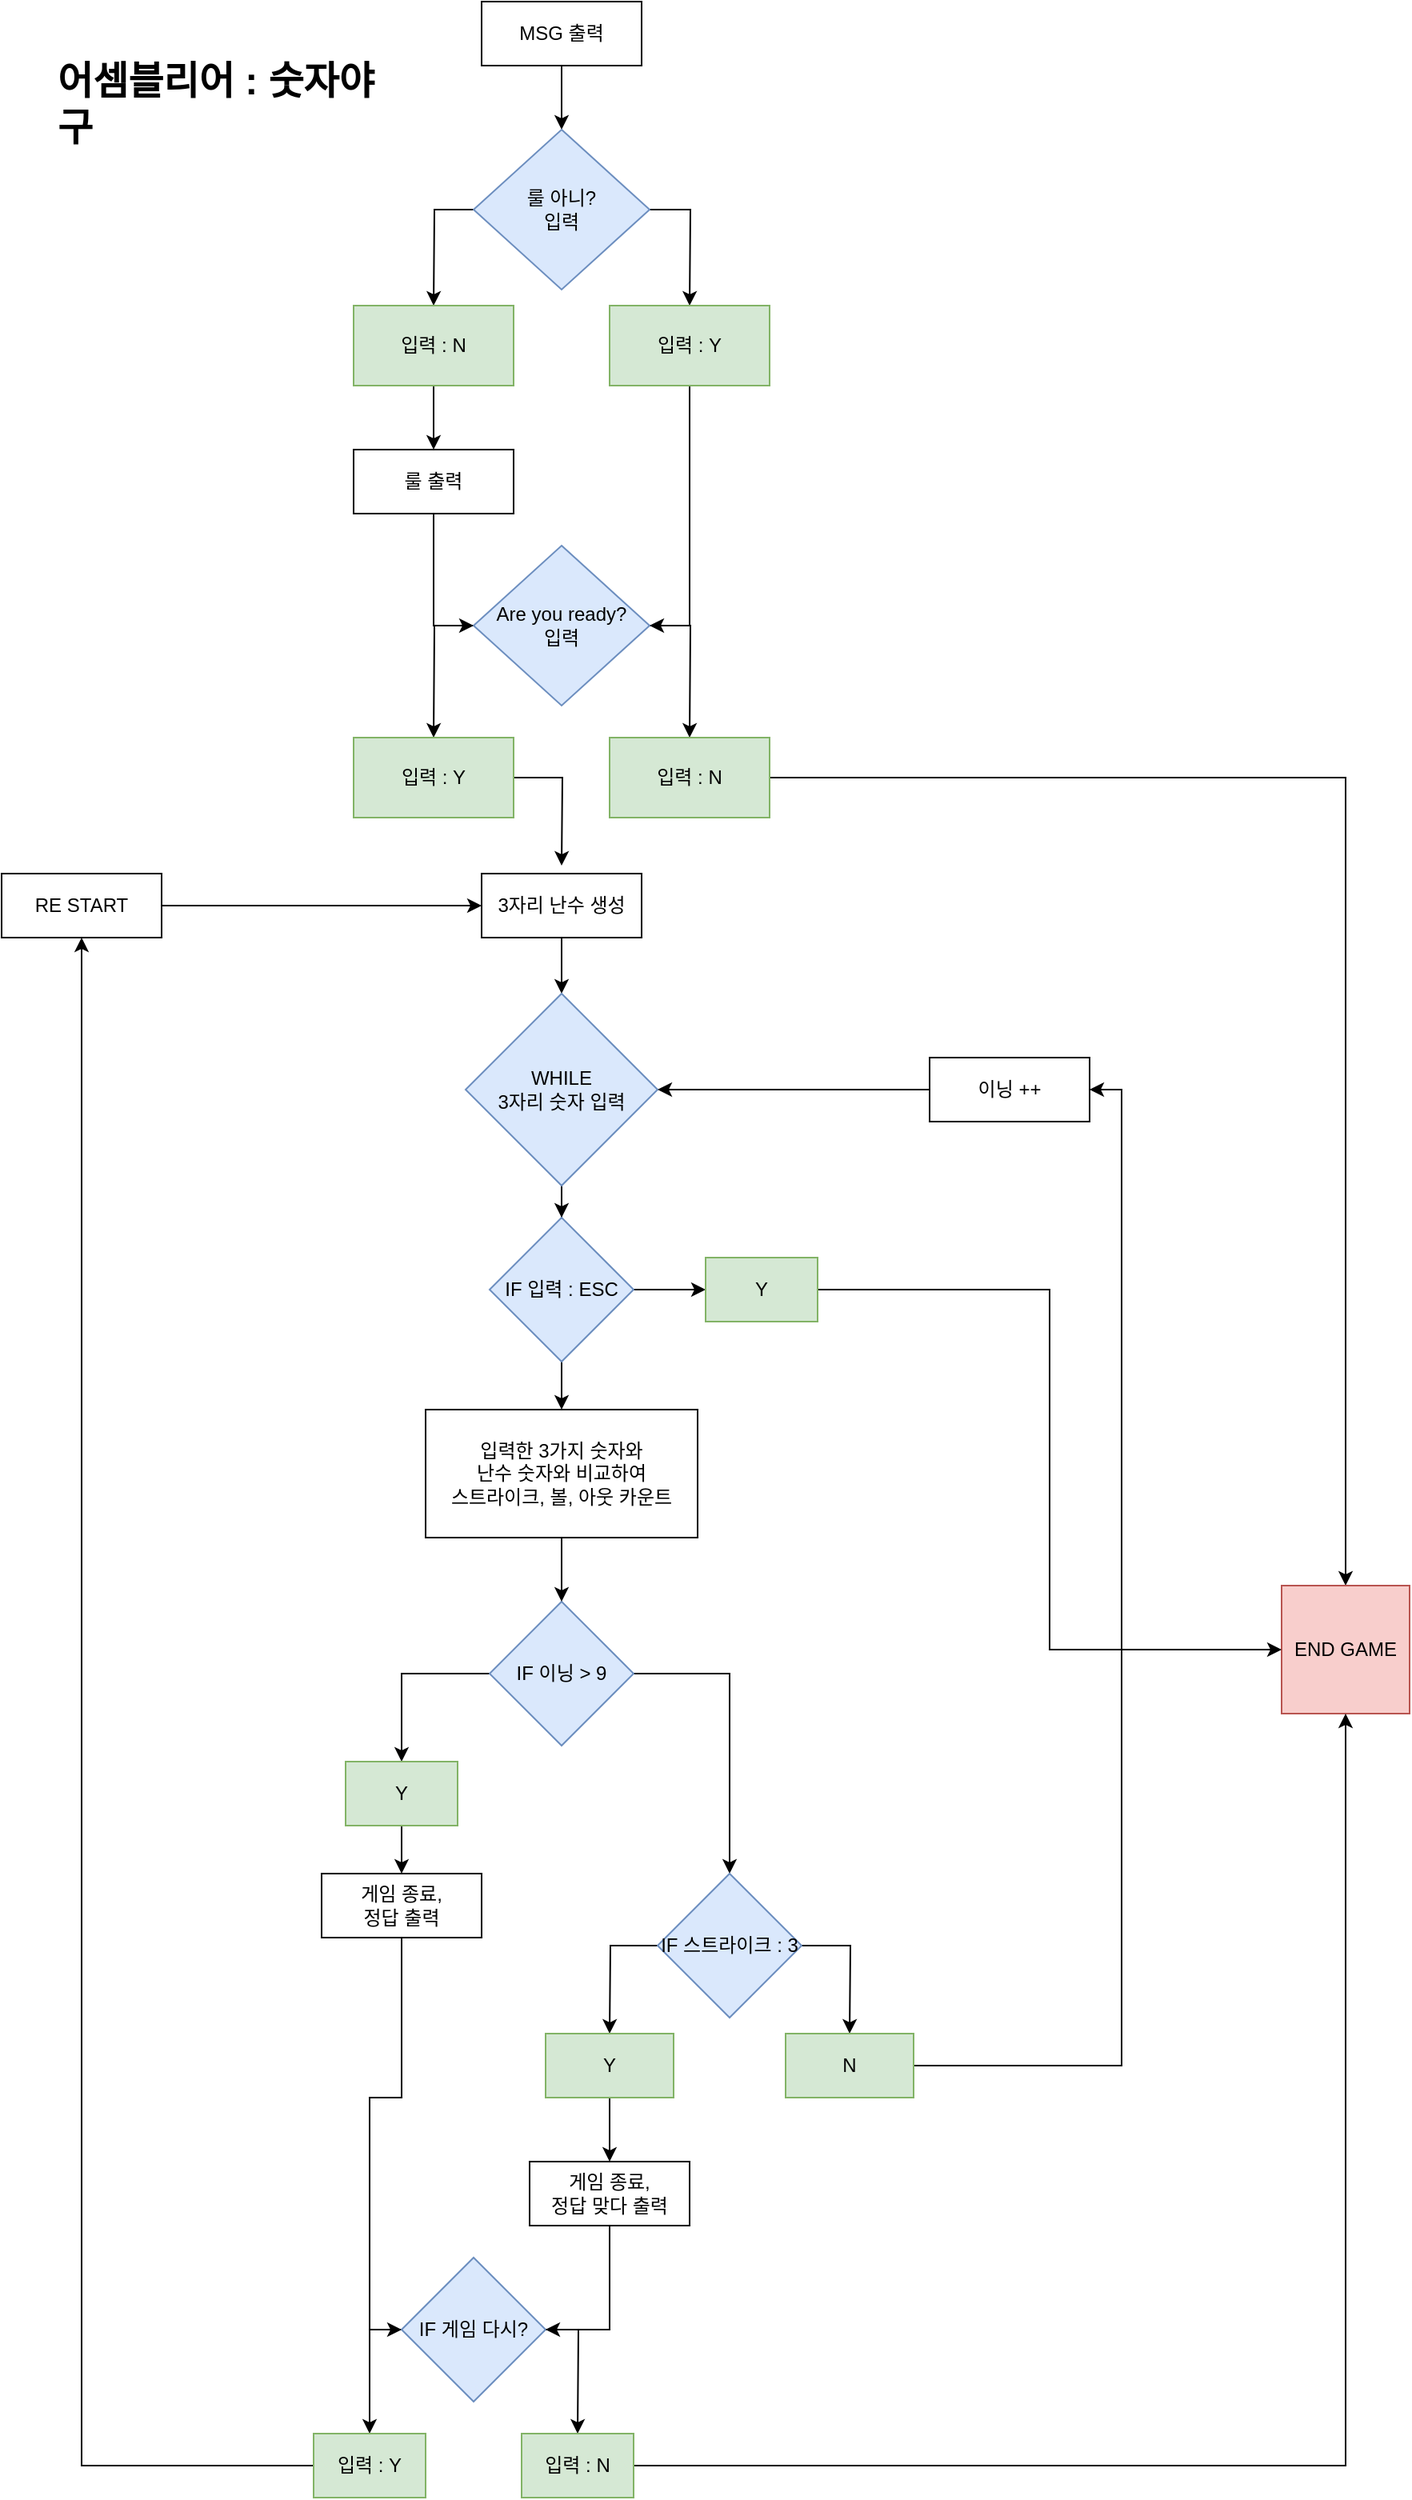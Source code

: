 <mxfile version="13.1.12" type="device"><diagram id="F-KDExuH1IosxT8SH5qb" name="Page-1"><mxGraphModel dx="946" dy="608" grid="1" gridSize="10" guides="1" tooltips="1" connect="1" arrows="1" fold="1" page="1" pageScale="1" pageWidth="2339" pageHeight="3300" math="0" shadow="0"><root><mxCell id="0"/><mxCell id="1" parent="0"/><mxCell id="2cfxPzdIRoJ0_UzUhc7M-4" style="edgeStyle=orthogonalEdgeStyle;rounded=0;orthogonalLoop=1;jettySize=auto;html=1;entryX=0.5;entryY=0;entryDx=0;entryDy=0;" edge="1" parent="1" source="2cfxPzdIRoJ0_UzUhc7M-1"><mxGeometry relative="1" as="geometry"><mxPoint x="400" y="120" as="targetPoint"/></mxGeometry></mxCell><mxCell id="2cfxPzdIRoJ0_UzUhc7M-1" value="MSG 출력" style="rounded=0;whiteSpace=wrap;html=1;" vertex="1" parent="1"><mxGeometry x="350" y="40" width="100" height="40" as="geometry"/></mxCell><mxCell id="2cfxPzdIRoJ0_UzUhc7M-11" style="edgeStyle=orthogonalEdgeStyle;rounded=0;orthogonalLoop=1;jettySize=auto;html=1;" edge="1" parent="1" source="2cfxPzdIRoJ0_UzUhc7M-6"><mxGeometry relative="1" as="geometry"><mxPoint x="320" y="230" as="targetPoint"/></mxGeometry></mxCell><mxCell id="2cfxPzdIRoJ0_UzUhc7M-12" style="edgeStyle=orthogonalEdgeStyle;rounded=0;orthogonalLoop=1;jettySize=auto;html=1;" edge="1" parent="1" source="2cfxPzdIRoJ0_UzUhc7M-6"><mxGeometry relative="1" as="geometry"><mxPoint x="480" y="230" as="targetPoint"/></mxGeometry></mxCell><mxCell id="2cfxPzdIRoJ0_UzUhc7M-6" value="룰 아니?&lt;br&gt;입력" style="rhombus;whiteSpace=wrap;html=1;fillColor=#dae8fc;strokeColor=#6c8ebf;" vertex="1" parent="1"><mxGeometry x="345" y="120" width="110" height="100" as="geometry"/></mxCell><mxCell id="2cfxPzdIRoJ0_UzUhc7M-15" style="edgeStyle=orthogonalEdgeStyle;rounded=0;orthogonalLoop=1;jettySize=auto;html=1;entryX=0.5;entryY=0;entryDx=0;entryDy=0;" edge="1" parent="1" source="2cfxPzdIRoJ0_UzUhc7M-7" target="2cfxPzdIRoJ0_UzUhc7M-14"><mxGeometry relative="1" as="geometry"/></mxCell><mxCell id="2cfxPzdIRoJ0_UzUhc7M-7" value="입력 : N" style="rounded=0;whiteSpace=wrap;html=1;fillColor=#d5e8d4;strokeColor=#82b366;" vertex="1" parent="1"><mxGeometry x="270" y="230" width="100" height="50" as="geometry"/></mxCell><mxCell id="2cfxPzdIRoJ0_UzUhc7M-21" style="edgeStyle=orthogonalEdgeStyle;rounded=0;orthogonalLoop=1;jettySize=auto;html=1;entryX=1;entryY=0.5;entryDx=0;entryDy=0;" edge="1" parent="1" source="2cfxPzdIRoJ0_UzUhc7M-8" target="2cfxPzdIRoJ0_UzUhc7M-19"><mxGeometry relative="1" as="geometry"/></mxCell><mxCell id="2cfxPzdIRoJ0_UzUhc7M-8" value="입력 : Y" style="rounded=0;whiteSpace=wrap;html=1;fillColor=#d5e8d4;strokeColor=#82b366;" vertex="1" parent="1"><mxGeometry x="430" y="230" width="100" height="50" as="geometry"/></mxCell><mxCell id="2cfxPzdIRoJ0_UzUhc7M-20" style="edgeStyle=orthogonalEdgeStyle;rounded=0;orthogonalLoop=1;jettySize=auto;html=1;entryX=0;entryY=0.5;entryDx=0;entryDy=0;" edge="1" parent="1" source="2cfxPzdIRoJ0_UzUhc7M-14" target="2cfxPzdIRoJ0_UzUhc7M-19"><mxGeometry relative="1" as="geometry"/></mxCell><mxCell id="2cfxPzdIRoJ0_UzUhc7M-14" value="룰 출력" style="rounded=0;whiteSpace=wrap;html=1;" vertex="1" parent="1"><mxGeometry x="270" y="320" width="100" height="40" as="geometry"/></mxCell><mxCell id="2cfxPzdIRoJ0_UzUhc7M-24" style="edgeStyle=orthogonalEdgeStyle;rounded=0;orthogonalLoop=1;jettySize=auto;html=1;" edge="1" parent="1" source="2cfxPzdIRoJ0_UzUhc7M-19"><mxGeometry relative="1" as="geometry"><mxPoint x="320" y="500" as="targetPoint"/></mxGeometry></mxCell><mxCell id="2cfxPzdIRoJ0_UzUhc7M-26" style="edgeStyle=orthogonalEdgeStyle;rounded=0;orthogonalLoop=1;jettySize=auto;html=1;" edge="1" parent="1" source="2cfxPzdIRoJ0_UzUhc7M-19"><mxGeometry relative="1" as="geometry"><mxPoint x="480" y="500" as="targetPoint"/></mxGeometry></mxCell><mxCell id="2cfxPzdIRoJ0_UzUhc7M-19" value="Are you ready?&lt;br&gt;입력" style="rhombus;whiteSpace=wrap;html=1;fillColor=#dae8fc;strokeColor=#6c8ebf;" vertex="1" parent="1"><mxGeometry x="345" y="380" width="110" height="100" as="geometry"/></mxCell><mxCell id="2cfxPzdIRoJ0_UzUhc7M-88" style="edgeStyle=orthogonalEdgeStyle;rounded=0;orthogonalLoop=1;jettySize=auto;html=1;" edge="1" parent="1" source="2cfxPzdIRoJ0_UzUhc7M-22"><mxGeometry relative="1" as="geometry"><mxPoint x="400.0" y="580" as="targetPoint"/></mxGeometry></mxCell><mxCell id="2cfxPzdIRoJ0_UzUhc7M-22" value="입력 : Y" style="rounded=0;whiteSpace=wrap;html=1;fillColor=#d5e8d4;strokeColor=#82b366;" vertex="1" parent="1"><mxGeometry x="270" y="500" width="100" height="50" as="geometry"/></mxCell><mxCell id="2cfxPzdIRoJ0_UzUhc7M-87" style="edgeStyle=orthogonalEdgeStyle;rounded=0;orthogonalLoop=1;jettySize=auto;html=1;entryX=0.5;entryY=0;entryDx=0;entryDy=0;" edge="1" parent="1" source="2cfxPzdIRoJ0_UzUhc7M-23" target="2cfxPzdIRoJ0_UzUhc7M-27"><mxGeometry relative="1" as="geometry"/></mxCell><mxCell id="2cfxPzdIRoJ0_UzUhc7M-23" value="입력 : N" style="rounded=0;whiteSpace=wrap;html=1;fillColor=#d5e8d4;strokeColor=#82b366;" vertex="1" parent="1"><mxGeometry x="430" y="500" width="100" height="50" as="geometry"/></mxCell><mxCell id="2cfxPzdIRoJ0_UzUhc7M-27" value="END GAME" style="whiteSpace=wrap;html=1;aspect=fixed;fillColor=#f8cecc;strokeColor=#b85450;" vertex="1" parent="1"><mxGeometry x="850" y="1030" width="80" height="80" as="geometry"/></mxCell><mxCell id="2cfxPzdIRoJ0_UzUhc7M-34" style="edgeStyle=orthogonalEdgeStyle;rounded=0;orthogonalLoop=1;jettySize=auto;html=1;entryX=0.5;entryY=0;entryDx=0;entryDy=0;" edge="1" parent="1" source="2cfxPzdIRoJ0_UzUhc7M-29" target="2cfxPzdIRoJ0_UzUhc7M-32"><mxGeometry relative="1" as="geometry"/></mxCell><mxCell id="2cfxPzdIRoJ0_UzUhc7M-29" value="3자리 난수 생성" style="rounded=0;whiteSpace=wrap;html=1;" vertex="1" parent="1"><mxGeometry x="350" y="585" width="100" height="40" as="geometry"/></mxCell><mxCell id="2cfxPzdIRoJ0_UzUhc7M-51" style="edgeStyle=orthogonalEdgeStyle;rounded=0;orthogonalLoop=1;jettySize=auto;html=1;entryX=0.5;entryY=0;entryDx=0;entryDy=0;" edge="1" parent="1" source="2cfxPzdIRoJ0_UzUhc7M-32" target="2cfxPzdIRoJ0_UzUhc7M-35"><mxGeometry relative="1" as="geometry"/></mxCell><mxCell id="2cfxPzdIRoJ0_UzUhc7M-32" value="WHILE&lt;br&gt;3자리 숫자 입력" style="rhombus;whiteSpace=wrap;html=1;fillColor=#dae8fc;strokeColor=#6c8ebf;" vertex="1" parent="1"><mxGeometry x="340" y="660" width="120" height="120" as="geometry"/></mxCell><mxCell id="2cfxPzdIRoJ0_UzUhc7M-53" style="edgeStyle=orthogonalEdgeStyle;rounded=0;orthogonalLoop=1;jettySize=auto;html=1;entryX=0.5;entryY=0;entryDx=0;entryDy=0;" edge="1" parent="1" source="2cfxPzdIRoJ0_UzUhc7M-35" target="2cfxPzdIRoJ0_UzUhc7M-52"><mxGeometry relative="1" as="geometry"/></mxCell><mxCell id="2cfxPzdIRoJ0_UzUhc7M-90" style="edgeStyle=orthogonalEdgeStyle;rounded=0;orthogonalLoop=1;jettySize=auto;html=1;entryX=0;entryY=0.5;entryDx=0;entryDy=0;" edge="1" parent="1" source="2cfxPzdIRoJ0_UzUhc7M-35" target="2cfxPzdIRoJ0_UzUhc7M-89"><mxGeometry relative="1" as="geometry"/></mxCell><mxCell id="2cfxPzdIRoJ0_UzUhc7M-35" value="IF 입력 : ESC" style="rhombus;whiteSpace=wrap;html=1;fillColor=#dae8fc;strokeColor=#6c8ebf;" vertex="1" parent="1"><mxGeometry x="355" y="800" width="90" height="90" as="geometry"/></mxCell><mxCell id="2cfxPzdIRoJ0_UzUhc7M-69" style="edgeStyle=orthogonalEdgeStyle;rounded=0;orthogonalLoop=1;jettySize=auto;html=1;entryX=0.5;entryY=0;entryDx=0;entryDy=0;" edge="1" parent="1" source="2cfxPzdIRoJ0_UzUhc7M-39" target="2cfxPzdIRoJ0_UzUhc7M-60"><mxGeometry relative="1" as="geometry"/></mxCell><mxCell id="2cfxPzdIRoJ0_UzUhc7M-70" style="edgeStyle=orthogonalEdgeStyle;rounded=0;orthogonalLoop=1;jettySize=auto;html=1;entryX=0.5;entryY=0;entryDx=0;entryDy=0;" edge="1" parent="1" source="2cfxPzdIRoJ0_UzUhc7M-39" target="2cfxPzdIRoJ0_UzUhc7M-40"><mxGeometry relative="1" as="geometry"/></mxCell><mxCell id="2cfxPzdIRoJ0_UzUhc7M-39" value="IF 이닝 &amp;gt; 9" style="rhombus;whiteSpace=wrap;html=1;fillColor=#dae8fc;strokeColor=#6c8ebf;" vertex="1" parent="1"><mxGeometry x="355" y="1040" width="90" height="90" as="geometry"/></mxCell><mxCell id="2cfxPzdIRoJ0_UzUhc7M-71" style="edgeStyle=orthogonalEdgeStyle;rounded=0;orthogonalLoop=1;jettySize=auto;html=1;" edge="1" parent="1" source="2cfxPzdIRoJ0_UzUhc7M-40"><mxGeometry relative="1" as="geometry"><mxPoint x="430" y="1310.0" as="targetPoint"/></mxGeometry></mxCell><mxCell id="2cfxPzdIRoJ0_UzUhc7M-72" style="edgeStyle=orthogonalEdgeStyle;rounded=0;orthogonalLoop=1;jettySize=auto;html=1;" edge="1" parent="1" source="2cfxPzdIRoJ0_UzUhc7M-40"><mxGeometry relative="1" as="geometry"><mxPoint x="580" y="1310.0" as="targetPoint"/></mxGeometry></mxCell><mxCell id="2cfxPzdIRoJ0_UzUhc7M-40" value="IF 스트라이크 : 3" style="rhombus;whiteSpace=wrap;html=1;fillColor=#dae8fc;strokeColor=#6c8ebf;" vertex="1" parent="1"><mxGeometry x="460" y="1210" width="90" height="90" as="geometry"/></mxCell><mxCell id="2cfxPzdIRoJ0_UzUhc7M-54" style="edgeStyle=orthogonalEdgeStyle;rounded=0;orthogonalLoop=1;jettySize=auto;html=1;entryX=0.5;entryY=0;entryDx=0;entryDy=0;" edge="1" parent="1" source="2cfxPzdIRoJ0_UzUhc7M-52" target="2cfxPzdIRoJ0_UzUhc7M-39"><mxGeometry relative="1" as="geometry"/></mxCell><mxCell id="2cfxPzdIRoJ0_UzUhc7M-52" value="입력한 3가지 숫자와&lt;br&gt;난수 숫자와 비교하여&lt;br&gt;스트라이크, 볼, 아웃 카운트" style="rounded=0;whiteSpace=wrap;html=1;" vertex="1" parent="1"><mxGeometry x="315" y="920" width="170" height="80" as="geometry"/></mxCell><mxCell id="2cfxPzdIRoJ0_UzUhc7M-76" style="edgeStyle=orthogonalEdgeStyle;rounded=0;orthogonalLoop=1;jettySize=auto;html=1;entryX=0;entryY=0.5;entryDx=0;entryDy=0;" edge="1" parent="1" source="2cfxPzdIRoJ0_UzUhc7M-55" target="2cfxPzdIRoJ0_UzUhc7M-56"><mxGeometry relative="1" as="geometry"/></mxCell><mxCell id="2cfxPzdIRoJ0_UzUhc7M-55" value="게임 종료,&lt;br&gt;정답 출력" style="rounded=0;whiteSpace=wrap;html=1;" vertex="1" parent="1"><mxGeometry x="250" y="1210" width="100" height="40" as="geometry"/></mxCell><mxCell id="2cfxPzdIRoJ0_UzUhc7M-79" style="edgeStyle=orthogonalEdgeStyle;rounded=0;orthogonalLoop=1;jettySize=auto;html=1;" edge="1" parent="1" source="2cfxPzdIRoJ0_UzUhc7M-56"><mxGeometry relative="1" as="geometry"><mxPoint x="280" y="1560" as="targetPoint"/></mxGeometry></mxCell><mxCell id="2cfxPzdIRoJ0_UzUhc7M-80" style="edgeStyle=orthogonalEdgeStyle;rounded=0;orthogonalLoop=1;jettySize=auto;html=1;" edge="1" parent="1" source="2cfxPzdIRoJ0_UzUhc7M-56"><mxGeometry relative="1" as="geometry"><mxPoint x="410" y="1560" as="targetPoint"/></mxGeometry></mxCell><mxCell id="2cfxPzdIRoJ0_UzUhc7M-56" value="IF 게임 다시?" style="rhombus;whiteSpace=wrap;html=1;fillColor=#dae8fc;strokeColor=#6c8ebf;" vertex="1" parent="1"><mxGeometry x="300" y="1450" width="90" height="90" as="geometry"/></mxCell><mxCell id="2cfxPzdIRoJ0_UzUhc7M-83" style="edgeStyle=orthogonalEdgeStyle;rounded=0;orthogonalLoop=1;jettySize=auto;html=1;entryX=0.5;entryY=1;entryDx=0;entryDy=0;" edge="1" parent="1" source="2cfxPzdIRoJ0_UzUhc7M-57" target="2cfxPzdIRoJ0_UzUhc7M-84"><mxGeometry relative="1" as="geometry"><mxPoint x="100" y="640" as="targetPoint"/></mxGeometry></mxCell><mxCell id="2cfxPzdIRoJ0_UzUhc7M-57" value="입력 : Y" style="rounded=0;whiteSpace=wrap;html=1;fillColor=#d5e8d4;strokeColor=#82b366;" vertex="1" parent="1"><mxGeometry x="245" y="1560" width="70" height="40" as="geometry"/></mxCell><mxCell id="2cfxPzdIRoJ0_UzUhc7M-92" style="edgeStyle=orthogonalEdgeStyle;rounded=0;orthogonalLoop=1;jettySize=auto;html=1;entryX=0.5;entryY=1;entryDx=0;entryDy=0;" edge="1" parent="1" source="2cfxPzdIRoJ0_UzUhc7M-58" target="2cfxPzdIRoJ0_UzUhc7M-27"><mxGeometry relative="1" as="geometry"/></mxCell><mxCell id="2cfxPzdIRoJ0_UzUhc7M-58" value="입력 : N" style="rounded=0;whiteSpace=wrap;html=1;fillColor=#d5e8d4;strokeColor=#82b366;" vertex="1" parent="1"><mxGeometry x="375" y="1560" width="70" height="40" as="geometry"/></mxCell><mxCell id="2cfxPzdIRoJ0_UzUhc7M-63" style="edgeStyle=orthogonalEdgeStyle;rounded=0;orthogonalLoop=1;jettySize=auto;html=1;entryX=1;entryY=0.5;entryDx=0;entryDy=0;" edge="1" parent="1" source="2cfxPzdIRoJ0_UzUhc7M-59" target="2cfxPzdIRoJ0_UzUhc7M-64"><mxGeometry relative="1" as="geometry"><mxPoint x="810" y="790" as="targetPoint"/></mxGeometry></mxCell><mxCell id="2cfxPzdIRoJ0_UzUhc7M-59" value="N" style="rounded=0;whiteSpace=wrap;html=1;fillColor=#d5e8d4;strokeColor=#82b366;" vertex="1" parent="1"><mxGeometry x="540" y="1310" width="80" height="40" as="geometry"/></mxCell><mxCell id="2cfxPzdIRoJ0_UzUhc7M-75" style="edgeStyle=orthogonalEdgeStyle;rounded=0;orthogonalLoop=1;jettySize=auto;html=1;entryX=0.5;entryY=0;entryDx=0;entryDy=0;" edge="1" parent="1" source="2cfxPzdIRoJ0_UzUhc7M-60" target="2cfxPzdIRoJ0_UzUhc7M-55"><mxGeometry relative="1" as="geometry"/></mxCell><mxCell id="2cfxPzdIRoJ0_UzUhc7M-60" value="Y" style="rounded=0;whiteSpace=wrap;html=1;fillColor=#d5e8d4;strokeColor=#82b366;" vertex="1" parent="1"><mxGeometry x="265" y="1140" width="70" height="40" as="geometry"/></mxCell><mxCell id="2cfxPzdIRoJ0_UzUhc7M-77" style="edgeStyle=orthogonalEdgeStyle;rounded=0;orthogonalLoop=1;jettySize=auto;html=1;entryX=1;entryY=0.5;entryDx=0;entryDy=0;" edge="1" parent="1" source="2cfxPzdIRoJ0_UzUhc7M-61" target="2cfxPzdIRoJ0_UzUhc7M-56"><mxGeometry relative="1" as="geometry"/></mxCell><mxCell id="2cfxPzdIRoJ0_UzUhc7M-61" value="게임 종료,&lt;br&gt;정답 맞다 출력" style="rounded=0;whiteSpace=wrap;html=1;" vertex="1" parent="1"><mxGeometry x="380" y="1390" width="100" height="40" as="geometry"/></mxCell><mxCell id="2cfxPzdIRoJ0_UzUhc7M-74" style="edgeStyle=orthogonalEdgeStyle;rounded=0;orthogonalLoop=1;jettySize=auto;html=1;" edge="1" parent="1" source="2cfxPzdIRoJ0_UzUhc7M-62"><mxGeometry relative="1" as="geometry"><mxPoint x="430" y="1390" as="targetPoint"/></mxGeometry></mxCell><mxCell id="2cfxPzdIRoJ0_UzUhc7M-62" value="Y" style="rounded=0;whiteSpace=wrap;html=1;fillColor=#d5e8d4;strokeColor=#82b366;" vertex="1" parent="1"><mxGeometry x="390" y="1310" width="80" height="40" as="geometry"/></mxCell><mxCell id="2cfxPzdIRoJ0_UzUhc7M-65" style="edgeStyle=orthogonalEdgeStyle;rounded=0;orthogonalLoop=1;jettySize=auto;html=1;entryX=1;entryY=0.5;entryDx=0;entryDy=0;" edge="1" parent="1" source="2cfxPzdIRoJ0_UzUhc7M-64" target="2cfxPzdIRoJ0_UzUhc7M-32"><mxGeometry relative="1" as="geometry"/></mxCell><mxCell id="2cfxPzdIRoJ0_UzUhc7M-64" value="이닝 ++" style="rounded=0;whiteSpace=wrap;html=1;" vertex="1" parent="1"><mxGeometry x="630" y="700" width="100" height="40" as="geometry"/></mxCell><mxCell id="2cfxPzdIRoJ0_UzUhc7M-85" style="edgeStyle=orthogonalEdgeStyle;rounded=0;orthogonalLoop=1;jettySize=auto;html=1;entryX=0;entryY=0.5;entryDx=0;entryDy=0;" edge="1" parent="1" source="2cfxPzdIRoJ0_UzUhc7M-84" target="2cfxPzdIRoJ0_UzUhc7M-29"><mxGeometry relative="1" as="geometry"/></mxCell><mxCell id="2cfxPzdIRoJ0_UzUhc7M-84" value="RE START" style="rounded=0;whiteSpace=wrap;html=1;" vertex="1" parent="1"><mxGeometry x="50" y="585" width="100" height="40" as="geometry"/></mxCell><mxCell id="2cfxPzdIRoJ0_UzUhc7M-91" style="edgeStyle=orthogonalEdgeStyle;rounded=0;orthogonalLoop=1;jettySize=auto;html=1;entryX=0;entryY=0.5;entryDx=0;entryDy=0;" edge="1" parent="1" source="2cfxPzdIRoJ0_UzUhc7M-89" target="2cfxPzdIRoJ0_UzUhc7M-27"><mxGeometry relative="1" as="geometry"/></mxCell><mxCell id="2cfxPzdIRoJ0_UzUhc7M-89" value="Y" style="rounded=0;whiteSpace=wrap;html=1;fillColor=#d5e8d4;strokeColor=#82b366;" vertex="1" parent="1"><mxGeometry x="490" y="825" width="70" height="40" as="geometry"/></mxCell><mxCell id="2cfxPzdIRoJ0_UzUhc7M-95" value="&lt;h1&gt;어셈블리어 : 숫자야구&lt;/h1&gt;&lt;p&gt;12171571 강민상&lt;/p&gt;" style="text;html=1;strokeColor=none;fillColor=none;spacing=5;spacingTop=-20;whiteSpace=wrap;overflow=hidden;rounded=0;" vertex="1" parent="1"><mxGeometry x="80" y="70" width="220" height="70" as="geometry"/></mxCell></root></mxGraphModel></diagram></mxfile>